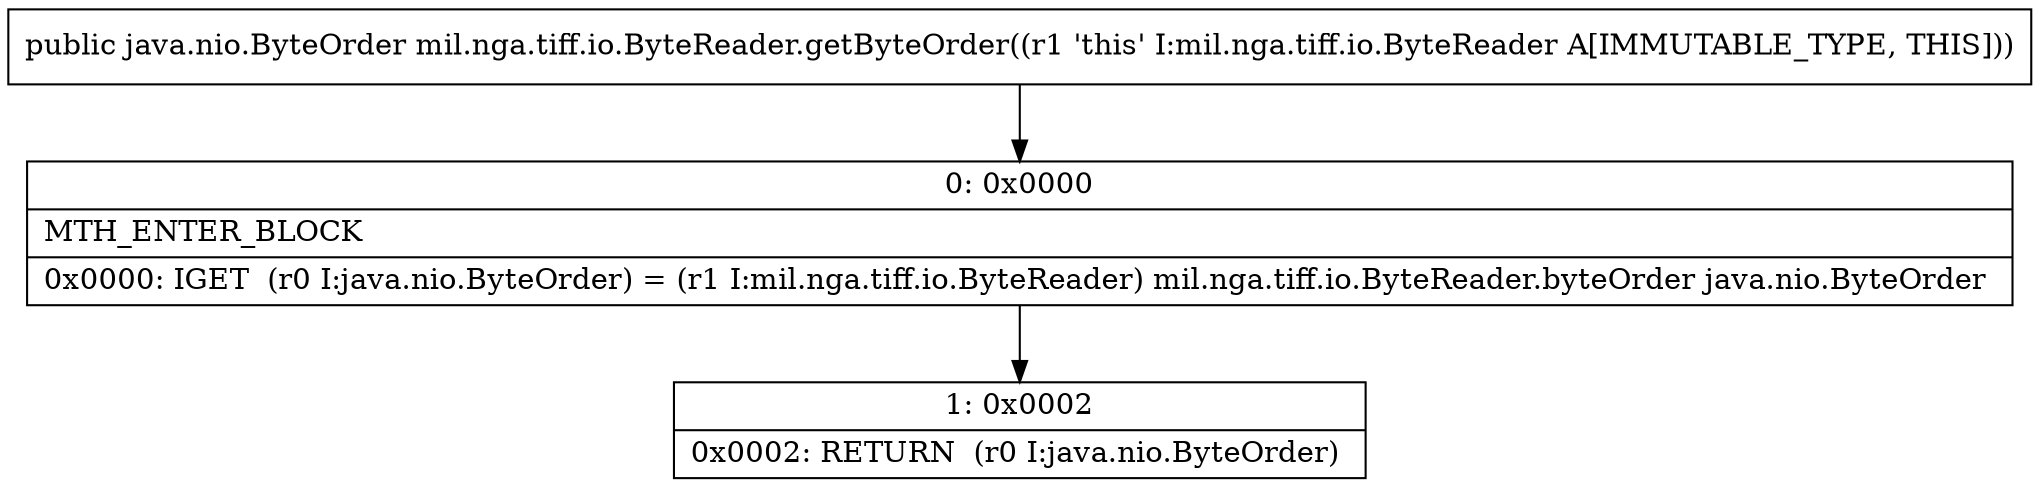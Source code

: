 digraph "CFG formil.nga.tiff.io.ByteReader.getByteOrder()Ljava\/nio\/ByteOrder;" {
Node_0 [shape=record,label="{0\:\ 0x0000|MTH_ENTER_BLOCK\l|0x0000: IGET  (r0 I:java.nio.ByteOrder) = (r1 I:mil.nga.tiff.io.ByteReader) mil.nga.tiff.io.ByteReader.byteOrder java.nio.ByteOrder \l}"];
Node_1 [shape=record,label="{1\:\ 0x0002|0x0002: RETURN  (r0 I:java.nio.ByteOrder) \l}"];
MethodNode[shape=record,label="{public java.nio.ByteOrder mil.nga.tiff.io.ByteReader.getByteOrder((r1 'this' I:mil.nga.tiff.io.ByteReader A[IMMUTABLE_TYPE, THIS])) }"];
MethodNode -> Node_0;
Node_0 -> Node_1;
}


